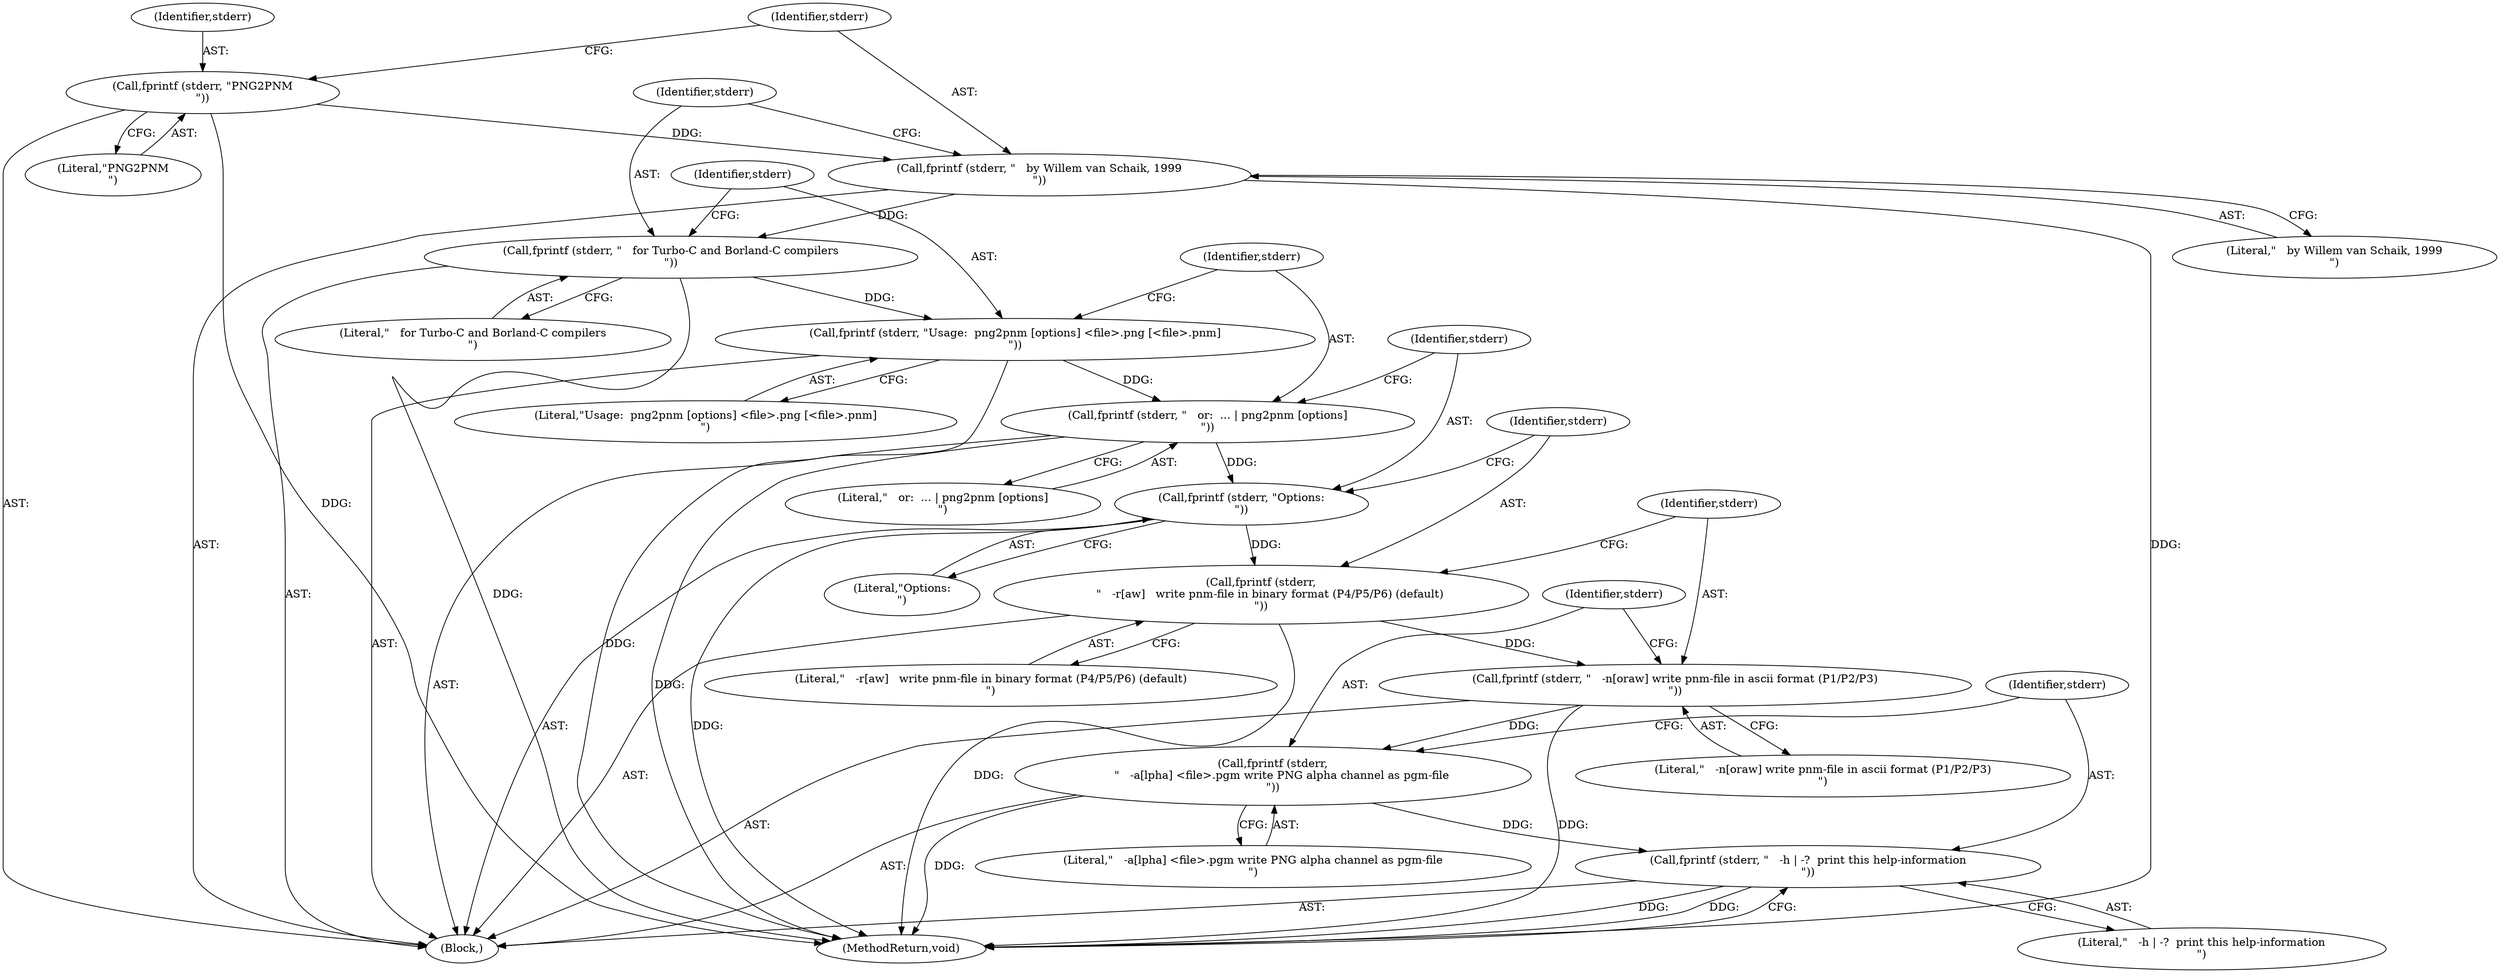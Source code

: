 digraph "0_Android_9d4853418ab2f754c2b63e091c29c5529b8b86ca_158@API" {
"1000120" [label="(Call,fprintf (stderr,\n     \"   -r[aw]   write pnm-file in binary format (P4/P5/P6) (default)\n\"))"];
"1000117" [label="(Call,fprintf (stderr, \"Options:\n\"))"];
"1000114" [label="(Call,fprintf (stderr, \"   or:  ... | png2pnm [options]\n\"))"];
"1000111" [label="(Call,fprintf (stderr, \"Usage:  png2pnm [options] <file>.png [<file>.pnm]\n\"))"];
"1000108" [label="(Call,fprintf (stderr, \"   for Turbo-C and Borland-C compilers\n\"))"];
"1000105" [label="(Call,fprintf (stderr, \"   by Willem van Schaik, 1999\n\"))"];
"1000102" [label="(Call,fprintf (stderr, \"PNG2PNM\n\"))"];
"1000123" [label="(Call,fprintf (stderr, \"   -n[oraw] write pnm-file in ascii format (P1/P2/P3)\n\"))"];
"1000126" [label="(Call,fprintf (stderr,\n     \"   -a[lpha] <file>.pgm write PNG alpha channel as pgm-file\n\"))"];
"1000129" [label="(Call,fprintf (stderr, \"   -h | -?  print this help-information\n\"))"];
"1000105" [label="(Call,fprintf (stderr, \"   by Willem van Schaik, 1999\n\"))"];
"1000123" [label="(Call,fprintf (stderr, \"   -n[oraw] write pnm-file in ascii format (P1/P2/P3)\n\"))"];
"1000113" [label="(Literal,\"Usage:  png2pnm [options] <file>.png [<file>.pnm]\n\")"];
"1000130" [label="(Identifier,stderr)"];
"1000131" [label="(Literal,\"   -h | -?  print this help-information\n\")"];
"1000115" [label="(Identifier,stderr)"];
"1000119" [label="(Literal,\"Options:\n\")"];
"1000122" [label="(Literal,\"   -r[aw]   write pnm-file in binary format (P4/P5/P6) (default)\n\")"];
"1000124" [label="(Identifier,stderr)"];
"1000114" [label="(Call,fprintf (stderr, \"   or:  ... | png2pnm [options]\n\"))"];
"1000126" [label="(Call,fprintf (stderr,\n     \"   -a[lpha] <file>.pgm write PNG alpha channel as pgm-file\n\"))"];
"1000116" [label="(Literal,\"   or:  ... | png2pnm [options]\n\")"];
"1000127" [label="(Identifier,stderr)"];
"1000125" [label="(Literal,\"   -n[oraw] write pnm-file in ascii format (P1/P2/P3)\n\")"];
"1000132" [label="(MethodReturn,void)"];
"1000117" [label="(Call,fprintf (stderr, \"Options:\n\"))"];
"1000111" [label="(Call,fprintf (stderr, \"Usage:  png2pnm [options] <file>.png [<file>.pnm]\n\"))"];
"1000108" [label="(Call,fprintf (stderr, \"   for Turbo-C and Borland-C compilers\n\"))"];
"1000109" [label="(Identifier,stderr)"];
"1000128" [label="(Literal,\"   -a[lpha] <file>.pgm write PNG alpha channel as pgm-file\n\")"];
"1000112" [label="(Identifier,stderr)"];
"1000106" [label="(Identifier,stderr)"];
"1000103" [label="(Identifier,stderr)"];
"1000120" [label="(Call,fprintf (stderr,\n     \"   -r[aw]   write pnm-file in binary format (P4/P5/P6) (default)\n\"))"];
"1000101" [label="(Block,)"];
"1000110" [label="(Literal,\"   for Turbo-C and Borland-C compilers\n\")"];
"1000107" [label="(Literal,\"   by Willem van Schaik, 1999\n\")"];
"1000129" [label="(Call,fprintf (stderr, \"   -h | -?  print this help-information\n\"))"];
"1000104" [label="(Literal,\"PNG2PNM\n\")"];
"1000118" [label="(Identifier,stderr)"];
"1000121" [label="(Identifier,stderr)"];
"1000102" [label="(Call,fprintf (stderr, \"PNG2PNM\n\"))"];
"1000120" -> "1000101"  [label="AST: "];
"1000120" -> "1000122"  [label="CFG: "];
"1000121" -> "1000120"  [label="AST: "];
"1000122" -> "1000120"  [label="AST: "];
"1000124" -> "1000120"  [label="CFG: "];
"1000120" -> "1000132"  [label="DDG: "];
"1000117" -> "1000120"  [label="DDG: "];
"1000120" -> "1000123"  [label="DDG: "];
"1000117" -> "1000101"  [label="AST: "];
"1000117" -> "1000119"  [label="CFG: "];
"1000118" -> "1000117"  [label="AST: "];
"1000119" -> "1000117"  [label="AST: "];
"1000121" -> "1000117"  [label="CFG: "];
"1000117" -> "1000132"  [label="DDG: "];
"1000114" -> "1000117"  [label="DDG: "];
"1000114" -> "1000101"  [label="AST: "];
"1000114" -> "1000116"  [label="CFG: "];
"1000115" -> "1000114"  [label="AST: "];
"1000116" -> "1000114"  [label="AST: "];
"1000118" -> "1000114"  [label="CFG: "];
"1000114" -> "1000132"  [label="DDG: "];
"1000111" -> "1000114"  [label="DDG: "];
"1000111" -> "1000101"  [label="AST: "];
"1000111" -> "1000113"  [label="CFG: "];
"1000112" -> "1000111"  [label="AST: "];
"1000113" -> "1000111"  [label="AST: "];
"1000115" -> "1000111"  [label="CFG: "];
"1000111" -> "1000132"  [label="DDG: "];
"1000108" -> "1000111"  [label="DDG: "];
"1000108" -> "1000101"  [label="AST: "];
"1000108" -> "1000110"  [label="CFG: "];
"1000109" -> "1000108"  [label="AST: "];
"1000110" -> "1000108"  [label="AST: "];
"1000112" -> "1000108"  [label="CFG: "];
"1000108" -> "1000132"  [label="DDG: "];
"1000105" -> "1000108"  [label="DDG: "];
"1000105" -> "1000101"  [label="AST: "];
"1000105" -> "1000107"  [label="CFG: "];
"1000106" -> "1000105"  [label="AST: "];
"1000107" -> "1000105"  [label="AST: "];
"1000109" -> "1000105"  [label="CFG: "];
"1000105" -> "1000132"  [label="DDG: "];
"1000102" -> "1000105"  [label="DDG: "];
"1000102" -> "1000101"  [label="AST: "];
"1000102" -> "1000104"  [label="CFG: "];
"1000103" -> "1000102"  [label="AST: "];
"1000104" -> "1000102"  [label="AST: "];
"1000106" -> "1000102"  [label="CFG: "];
"1000102" -> "1000132"  [label="DDG: "];
"1000123" -> "1000101"  [label="AST: "];
"1000123" -> "1000125"  [label="CFG: "];
"1000124" -> "1000123"  [label="AST: "];
"1000125" -> "1000123"  [label="AST: "];
"1000127" -> "1000123"  [label="CFG: "];
"1000123" -> "1000132"  [label="DDG: "];
"1000123" -> "1000126"  [label="DDG: "];
"1000126" -> "1000101"  [label="AST: "];
"1000126" -> "1000128"  [label="CFG: "];
"1000127" -> "1000126"  [label="AST: "];
"1000128" -> "1000126"  [label="AST: "];
"1000130" -> "1000126"  [label="CFG: "];
"1000126" -> "1000132"  [label="DDG: "];
"1000126" -> "1000129"  [label="DDG: "];
"1000129" -> "1000101"  [label="AST: "];
"1000129" -> "1000131"  [label="CFG: "];
"1000130" -> "1000129"  [label="AST: "];
"1000131" -> "1000129"  [label="AST: "];
"1000132" -> "1000129"  [label="CFG: "];
"1000129" -> "1000132"  [label="DDG: "];
"1000129" -> "1000132"  [label="DDG: "];
}
